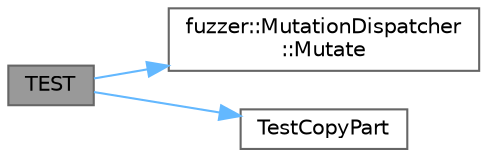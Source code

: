digraph "TEST"
{
 // LATEX_PDF_SIZE
  bgcolor="transparent";
  edge [fontname=Helvetica,fontsize=10,labelfontname=Helvetica,labelfontsize=10];
  node [fontname=Helvetica,fontsize=10,shape=box,height=0.2,width=0.4];
  rankdir="LR";
  Node1 [id="Node000001",label="TEST",height=0.2,width=0.4,color="gray40", fillcolor="grey60", style="filled", fontcolor="black",tooltip=" "];
  Node1 -> Node2 [id="edge1_Node000001_Node000002",color="steelblue1",style="solid",tooltip=" "];
  Node2 [id="Node000002",label="fuzzer::MutationDispatcher\l::Mutate",height=0.2,width=0.4,color="grey40", fillcolor="white", style="filled",URL="$classfuzzer_1_1_mutation_dispatcher.html#afa4f730fc79863d8b145b5ba0dea19f5",tooltip=" "];
  Node1 -> Node3 [id="edge2_Node000001_Node000003",color="steelblue1",style="solid",tooltip=" "];
  Node3 [id="Node000003",label="TestCopyPart",height=0.2,width=0.4,color="grey40", fillcolor="white", style="filled",URL="$_fuzzer_unittest_8cpp.html#a0364a2e0d3bb7c705fd70e774edc9fb7",tooltip=" "];
}
